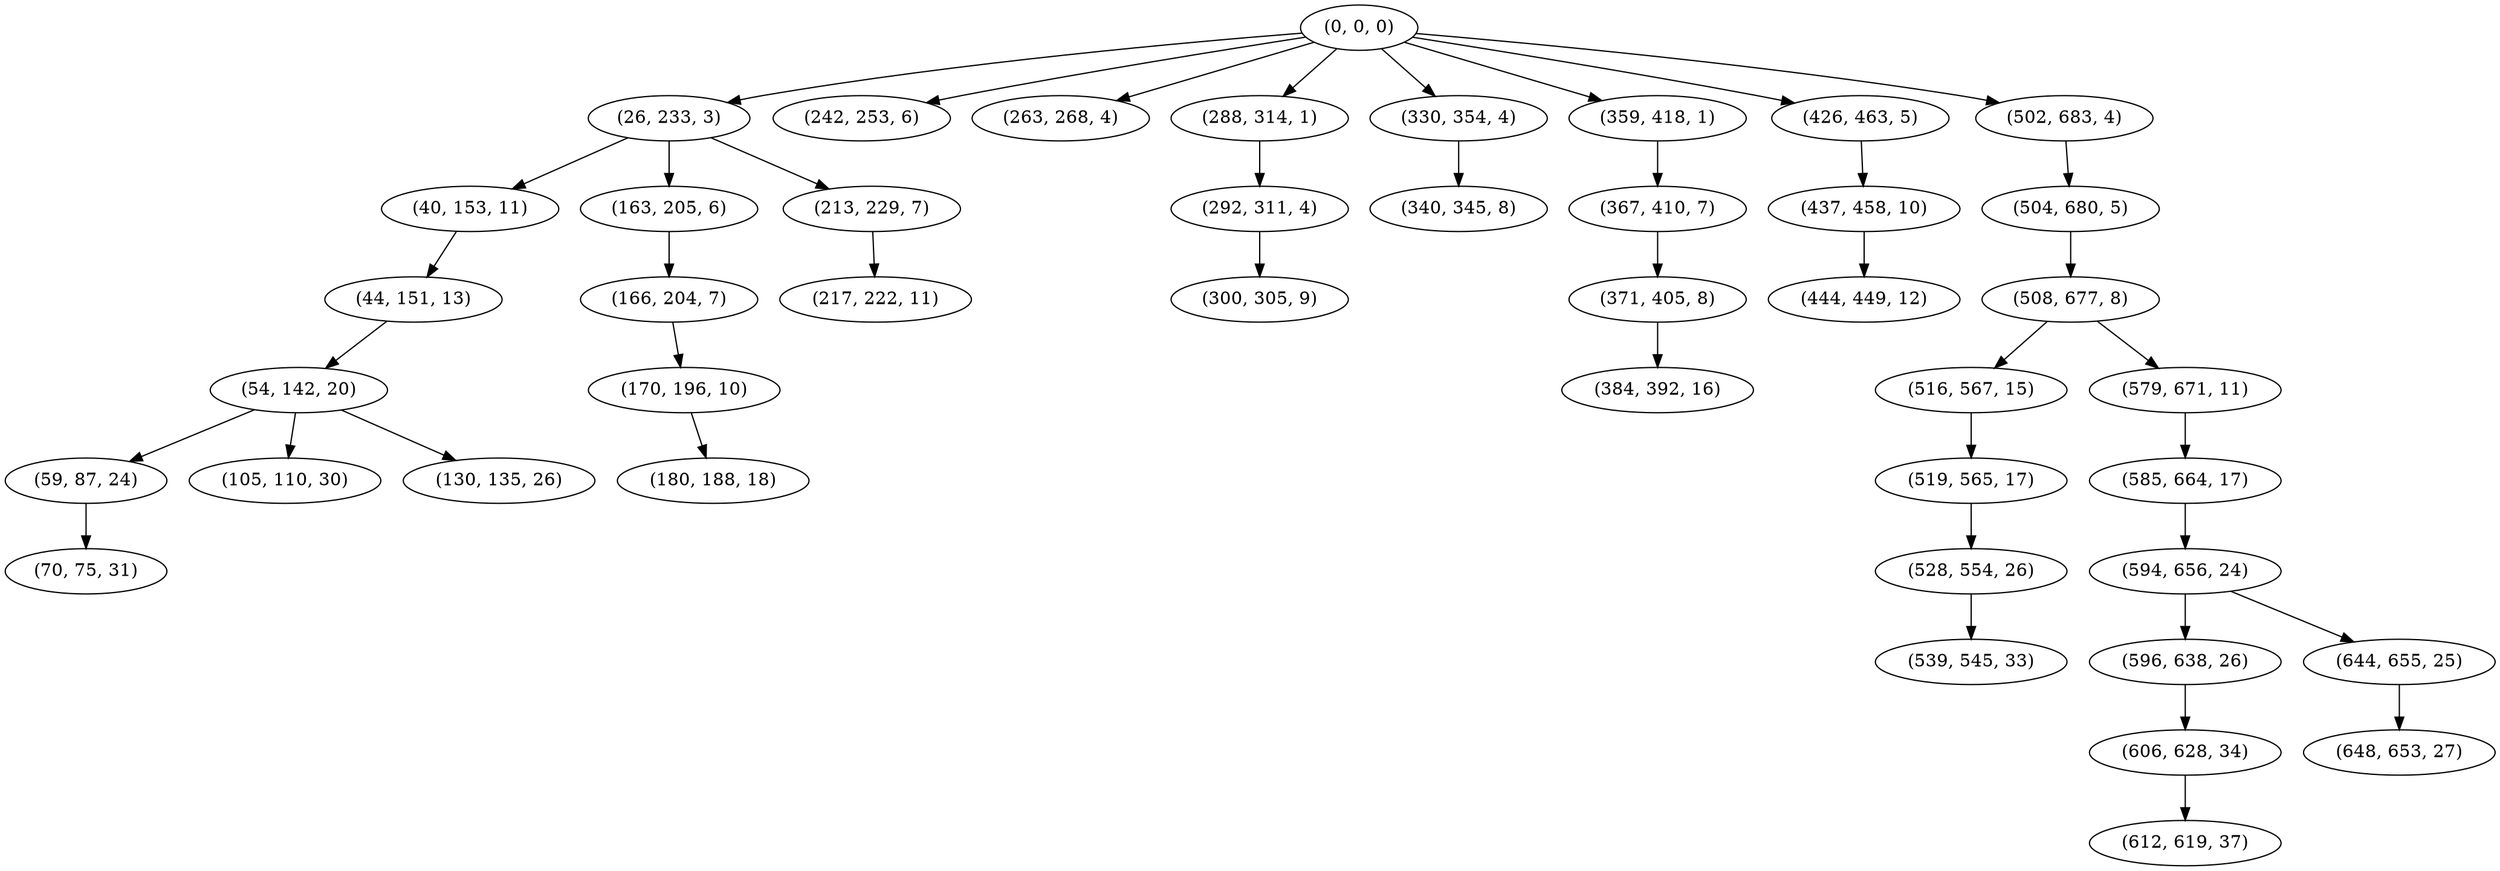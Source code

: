 digraph tree {
    "(0, 0, 0)";
    "(26, 233, 3)";
    "(40, 153, 11)";
    "(44, 151, 13)";
    "(54, 142, 20)";
    "(59, 87, 24)";
    "(70, 75, 31)";
    "(105, 110, 30)";
    "(130, 135, 26)";
    "(163, 205, 6)";
    "(166, 204, 7)";
    "(170, 196, 10)";
    "(180, 188, 18)";
    "(213, 229, 7)";
    "(217, 222, 11)";
    "(242, 253, 6)";
    "(263, 268, 4)";
    "(288, 314, 1)";
    "(292, 311, 4)";
    "(300, 305, 9)";
    "(330, 354, 4)";
    "(340, 345, 8)";
    "(359, 418, 1)";
    "(367, 410, 7)";
    "(371, 405, 8)";
    "(384, 392, 16)";
    "(426, 463, 5)";
    "(437, 458, 10)";
    "(444, 449, 12)";
    "(502, 683, 4)";
    "(504, 680, 5)";
    "(508, 677, 8)";
    "(516, 567, 15)";
    "(519, 565, 17)";
    "(528, 554, 26)";
    "(539, 545, 33)";
    "(579, 671, 11)";
    "(585, 664, 17)";
    "(594, 656, 24)";
    "(596, 638, 26)";
    "(606, 628, 34)";
    "(612, 619, 37)";
    "(644, 655, 25)";
    "(648, 653, 27)";
    "(0, 0, 0)" -> "(26, 233, 3)";
    "(0, 0, 0)" -> "(242, 253, 6)";
    "(0, 0, 0)" -> "(263, 268, 4)";
    "(0, 0, 0)" -> "(288, 314, 1)";
    "(0, 0, 0)" -> "(330, 354, 4)";
    "(0, 0, 0)" -> "(359, 418, 1)";
    "(0, 0, 0)" -> "(426, 463, 5)";
    "(0, 0, 0)" -> "(502, 683, 4)";
    "(26, 233, 3)" -> "(40, 153, 11)";
    "(26, 233, 3)" -> "(163, 205, 6)";
    "(26, 233, 3)" -> "(213, 229, 7)";
    "(40, 153, 11)" -> "(44, 151, 13)";
    "(44, 151, 13)" -> "(54, 142, 20)";
    "(54, 142, 20)" -> "(59, 87, 24)";
    "(54, 142, 20)" -> "(105, 110, 30)";
    "(54, 142, 20)" -> "(130, 135, 26)";
    "(59, 87, 24)" -> "(70, 75, 31)";
    "(163, 205, 6)" -> "(166, 204, 7)";
    "(166, 204, 7)" -> "(170, 196, 10)";
    "(170, 196, 10)" -> "(180, 188, 18)";
    "(213, 229, 7)" -> "(217, 222, 11)";
    "(288, 314, 1)" -> "(292, 311, 4)";
    "(292, 311, 4)" -> "(300, 305, 9)";
    "(330, 354, 4)" -> "(340, 345, 8)";
    "(359, 418, 1)" -> "(367, 410, 7)";
    "(367, 410, 7)" -> "(371, 405, 8)";
    "(371, 405, 8)" -> "(384, 392, 16)";
    "(426, 463, 5)" -> "(437, 458, 10)";
    "(437, 458, 10)" -> "(444, 449, 12)";
    "(502, 683, 4)" -> "(504, 680, 5)";
    "(504, 680, 5)" -> "(508, 677, 8)";
    "(508, 677, 8)" -> "(516, 567, 15)";
    "(508, 677, 8)" -> "(579, 671, 11)";
    "(516, 567, 15)" -> "(519, 565, 17)";
    "(519, 565, 17)" -> "(528, 554, 26)";
    "(528, 554, 26)" -> "(539, 545, 33)";
    "(579, 671, 11)" -> "(585, 664, 17)";
    "(585, 664, 17)" -> "(594, 656, 24)";
    "(594, 656, 24)" -> "(596, 638, 26)";
    "(594, 656, 24)" -> "(644, 655, 25)";
    "(596, 638, 26)" -> "(606, 628, 34)";
    "(606, 628, 34)" -> "(612, 619, 37)";
    "(644, 655, 25)" -> "(648, 653, 27)";
}
